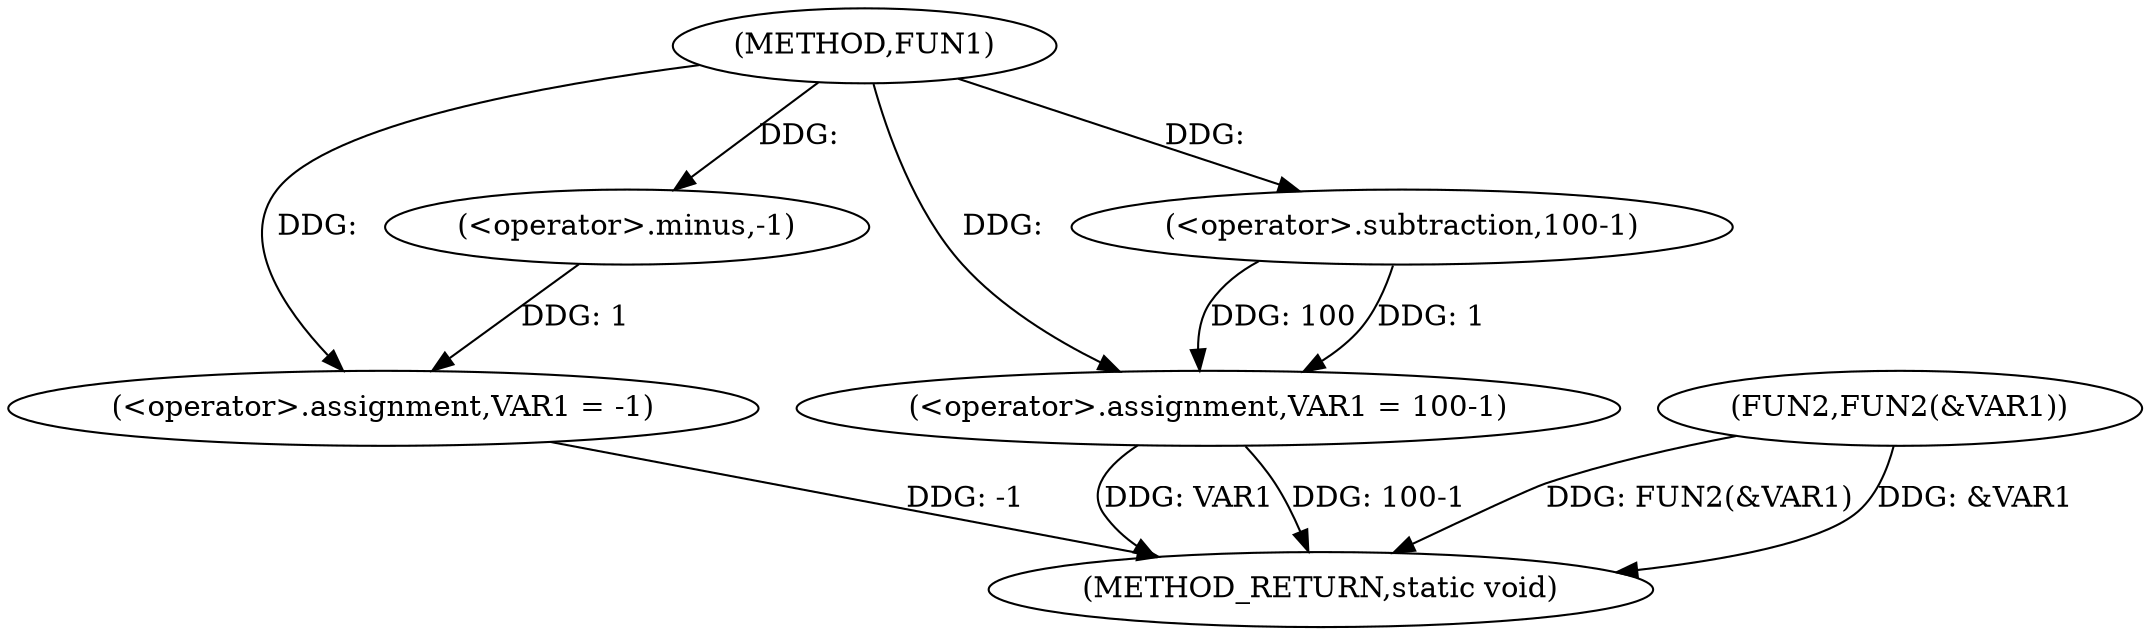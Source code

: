 digraph FUN1 {  
"1000100" [label = "(METHOD,FUN1)" ]
"1000115" [label = "(METHOD_RETURN,static void)" ]
"1000103" [label = "(<operator>.assignment,VAR1 = -1)" ]
"1000105" [label = "(<operator>.minus,-1)" ]
"1000107" [label = "(<operator>.assignment,VAR1 = 100-1)" ]
"1000109" [label = "(<operator>.subtraction,100-1)" ]
"1000112" [label = "(FUN2,FUN2(&VAR1))" ]
  "1000107" -> "1000115"  [ label = "DDG: VAR1"] 
  "1000103" -> "1000115"  [ label = "DDG: -1"] 
  "1000112" -> "1000115"  [ label = "DDG: FUN2(&VAR1)"] 
  "1000112" -> "1000115"  [ label = "DDG: &VAR1"] 
  "1000107" -> "1000115"  [ label = "DDG: 100-1"] 
  "1000105" -> "1000103"  [ label = "DDG: 1"] 
  "1000100" -> "1000103"  [ label = "DDG: "] 
  "1000100" -> "1000105"  [ label = "DDG: "] 
  "1000109" -> "1000107"  [ label = "DDG: 100"] 
  "1000109" -> "1000107"  [ label = "DDG: 1"] 
  "1000100" -> "1000107"  [ label = "DDG: "] 
  "1000100" -> "1000109"  [ label = "DDG: "] 
}
